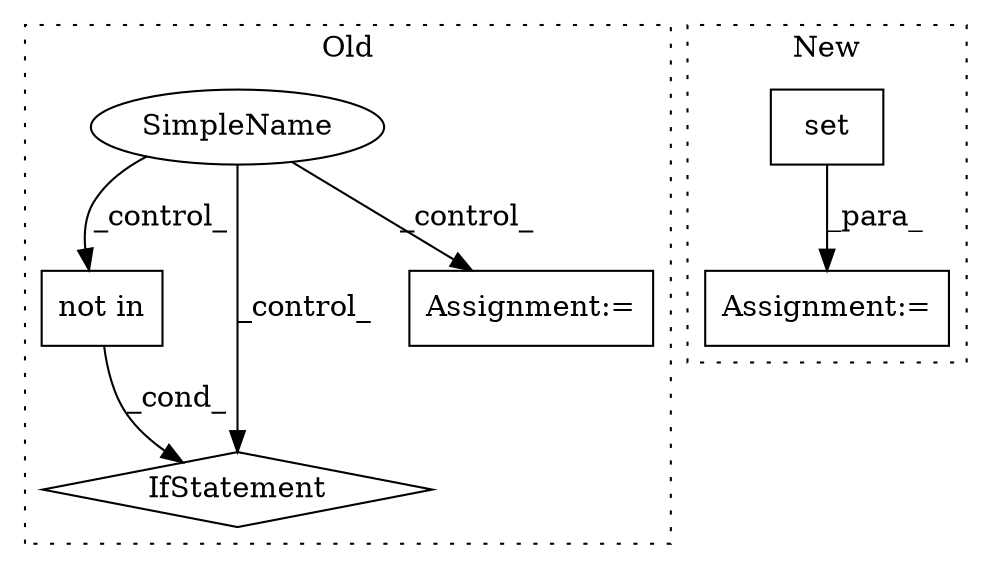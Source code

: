 digraph G {
subgraph cluster0 {
1 [label="not in" a="108" s="13787" l="26" shape="box"];
3 [label="IfStatement" a="25" s="13775,13813" l="12,2" shape="diamond"];
5 [label="SimpleName" a="42" s="" l="" shape="ellipse"];
6 [label="Assignment:=" a="7" s="13891" l="11" shape="box"];
label = "Old";
style="dotted";
}
subgraph cluster1 {
2 [label="set" a="32" s="13600" l="5" shape="box"];
4 [label="Assignment:=" a="7" s="13599" l="1" shape="box"];
label = "New";
style="dotted";
}
1 -> 3 [label="_cond_"];
2 -> 4 [label="_para_"];
5 -> 3 [label="_control_"];
5 -> 6 [label="_control_"];
5 -> 1 [label="_control_"];
}